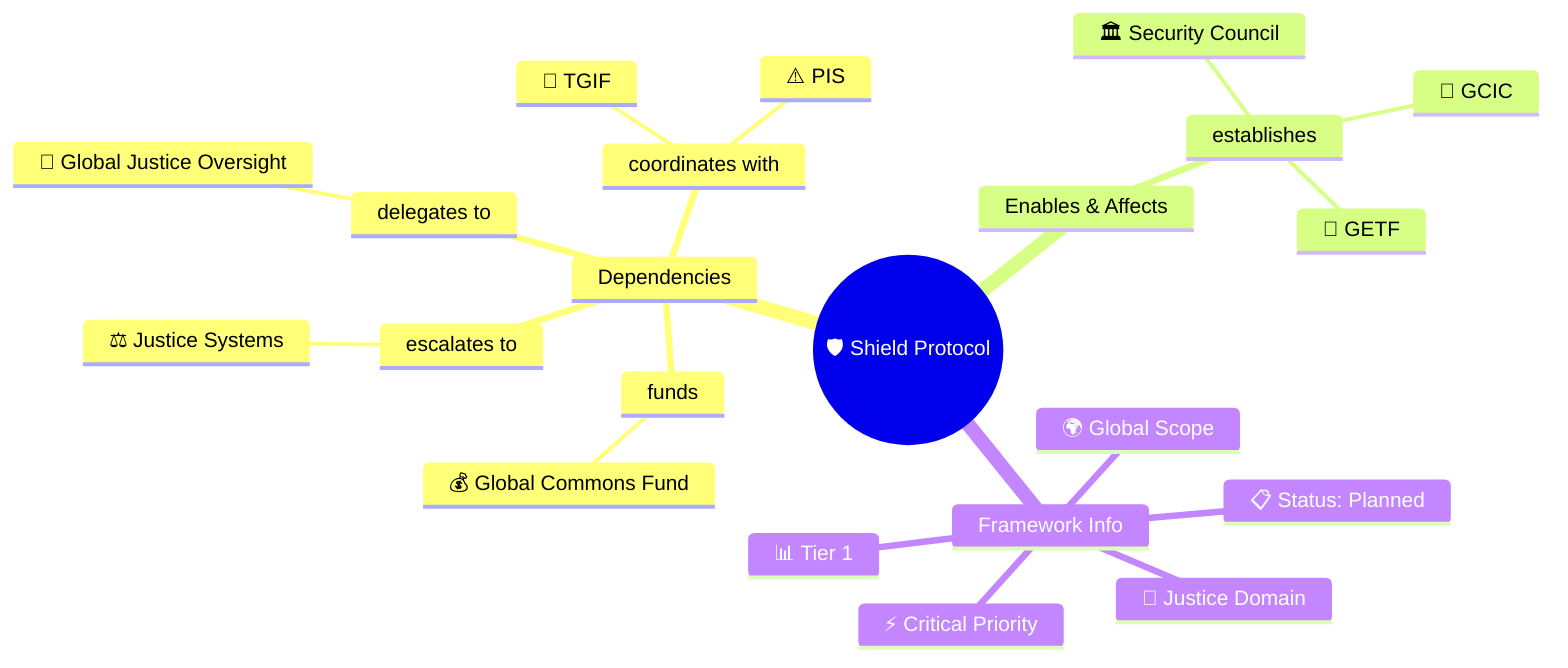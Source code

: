 mindmap
  root(("🛡️ Shield Protocol"))
    Dependencies
      escalates to
        ⚖️ Justice Systems
      delegates to
        🏢 Global Justice Oversight
      funds
        💰 Global Commons Fund
      coordinates with
        🤖 TGIF
        ⚠️ PIS
    Enables & Affects
      establishes
        🏛️ Security Council
        🏢 GCIC
        🏢 GETF
    Framework Info
      📊 Tier 1
      🎯 Justice Domain
      🌍 Global Scope
      ⚡ Critical Priority
      📋 Status: Planned